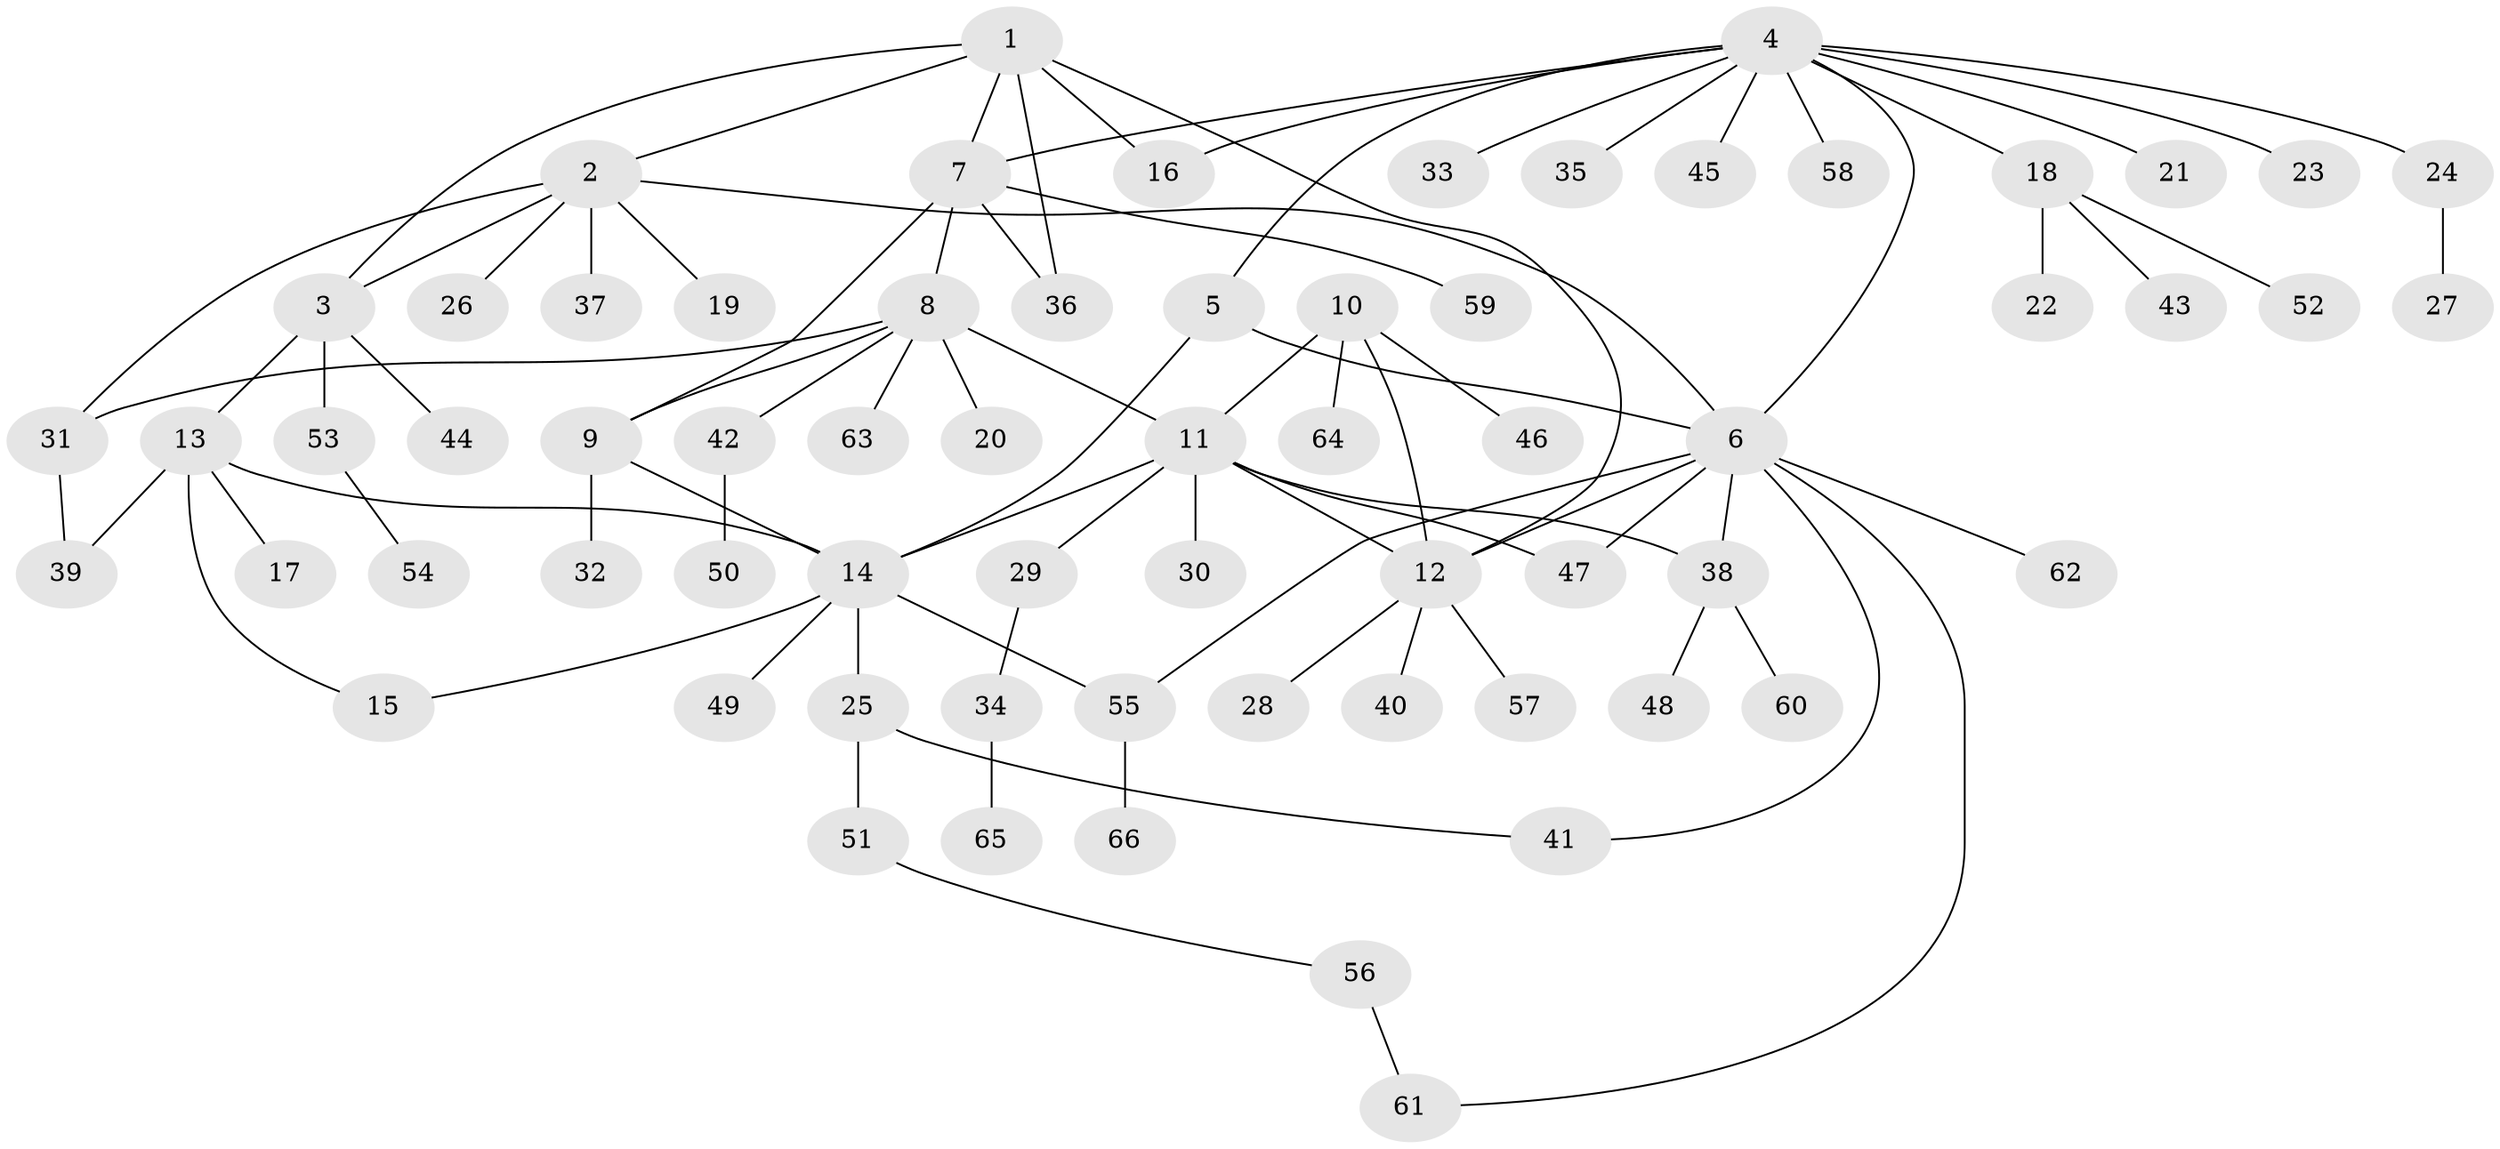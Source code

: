 // Generated by graph-tools (version 1.1) at 2025/02/03/09/25 03:02:43]
// undirected, 66 vertices, 85 edges
graph export_dot {
graph [start="1"]
  node [color=gray90,style=filled];
  1;
  2;
  3;
  4;
  5;
  6;
  7;
  8;
  9;
  10;
  11;
  12;
  13;
  14;
  15;
  16;
  17;
  18;
  19;
  20;
  21;
  22;
  23;
  24;
  25;
  26;
  27;
  28;
  29;
  30;
  31;
  32;
  33;
  34;
  35;
  36;
  37;
  38;
  39;
  40;
  41;
  42;
  43;
  44;
  45;
  46;
  47;
  48;
  49;
  50;
  51;
  52;
  53;
  54;
  55;
  56;
  57;
  58;
  59;
  60;
  61;
  62;
  63;
  64;
  65;
  66;
  1 -- 2;
  1 -- 3;
  1 -- 7;
  1 -- 12;
  1 -- 16;
  1 -- 36;
  2 -- 3;
  2 -- 6;
  2 -- 19;
  2 -- 26;
  2 -- 31;
  2 -- 37;
  3 -- 13;
  3 -- 44;
  3 -- 53;
  4 -- 5;
  4 -- 6;
  4 -- 7;
  4 -- 16;
  4 -- 18;
  4 -- 21;
  4 -- 23;
  4 -- 24;
  4 -- 33;
  4 -- 35;
  4 -- 45;
  4 -- 58;
  5 -- 6;
  5 -- 14;
  6 -- 12;
  6 -- 38;
  6 -- 41;
  6 -- 47;
  6 -- 55;
  6 -- 61;
  6 -- 62;
  7 -- 8;
  7 -- 9;
  7 -- 36;
  7 -- 59;
  8 -- 9;
  8 -- 11;
  8 -- 20;
  8 -- 31;
  8 -- 42;
  8 -- 63;
  9 -- 14;
  9 -- 32;
  10 -- 11;
  10 -- 12;
  10 -- 46;
  10 -- 64;
  11 -- 12;
  11 -- 14;
  11 -- 29;
  11 -- 30;
  11 -- 38;
  11 -- 47;
  12 -- 28;
  12 -- 40;
  12 -- 57;
  13 -- 14;
  13 -- 15;
  13 -- 17;
  13 -- 39;
  14 -- 15;
  14 -- 25;
  14 -- 49;
  14 -- 55;
  18 -- 22;
  18 -- 43;
  18 -- 52;
  24 -- 27;
  25 -- 41;
  25 -- 51;
  29 -- 34;
  31 -- 39;
  34 -- 65;
  38 -- 48;
  38 -- 60;
  42 -- 50;
  51 -- 56;
  53 -- 54;
  55 -- 66;
  56 -- 61;
}
